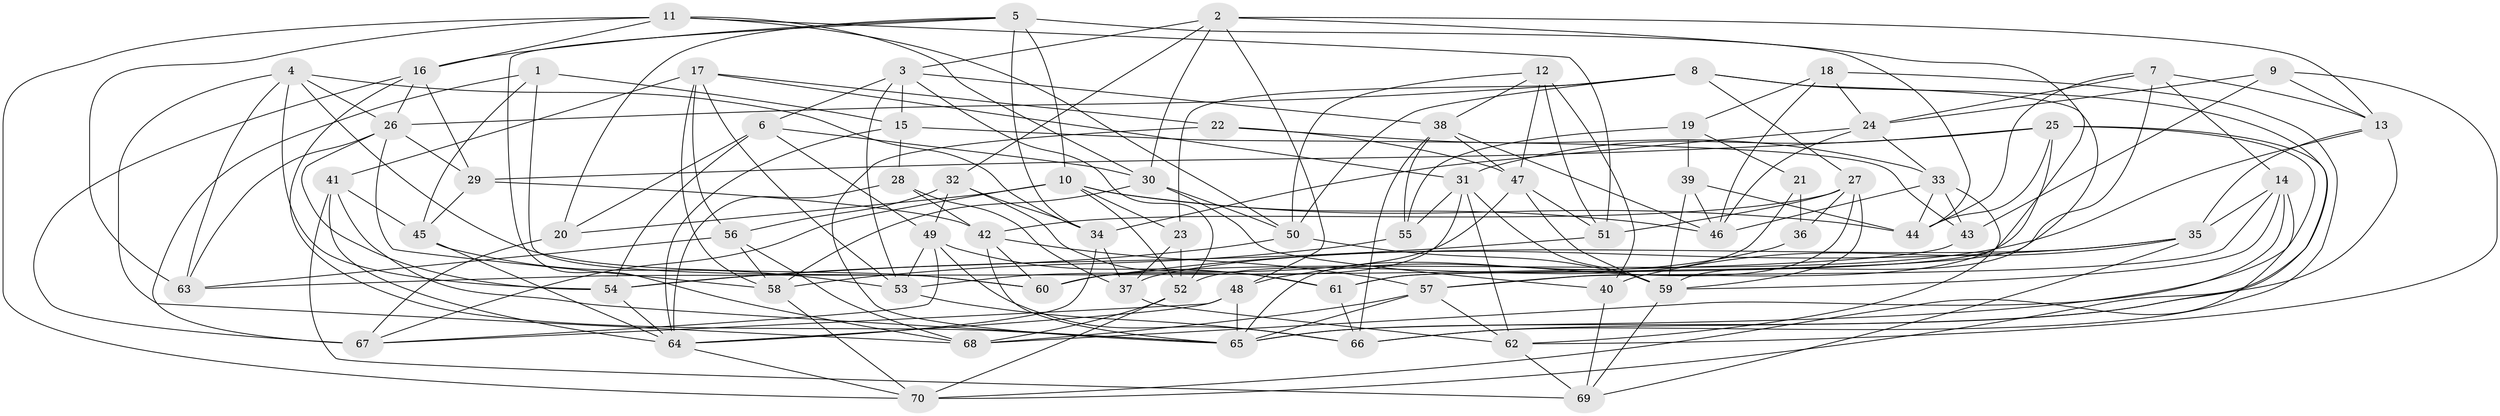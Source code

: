 // original degree distribution, {4: 1.0}
// Generated by graph-tools (version 1.1) at 2025/02/03/09/25 03:02:53]
// undirected, 70 vertices, 192 edges
graph export_dot {
graph [start="1"]
  node [color=gray90,style=filled];
  1;
  2;
  3;
  4;
  5;
  6;
  7;
  8;
  9;
  10;
  11;
  12;
  13;
  14;
  15;
  16;
  17;
  18;
  19;
  20;
  21;
  22;
  23;
  24;
  25;
  26;
  27;
  28;
  29;
  30;
  31;
  32;
  33;
  34;
  35;
  36;
  37;
  38;
  39;
  40;
  41;
  42;
  43;
  44;
  45;
  46;
  47;
  48;
  49;
  50;
  51;
  52;
  53;
  54;
  55;
  56;
  57;
  58;
  59;
  60;
  61;
  62;
  63;
  64;
  65;
  66;
  67;
  68;
  69;
  70;
  1 -- 15 [weight=1.0];
  1 -- 45 [weight=1.0];
  1 -- 60 [weight=1.0];
  1 -- 67 [weight=1.0];
  2 -- 3 [weight=1.0];
  2 -- 13 [weight=1.0];
  2 -- 30 [weight=1.0];
  2 -- 32 [weight=1.0];
  2 -- 48 [weight=1.0];
  2 -- 61 [weight=1.0];
  3 -- 6 [weight=1.0];
  3 -- 15 [weight=1.0];
  3 -- 38 [weight=1.0];
  3 -- 52 [weight=1.0];
  3 -- 53 [weight=1.0];
  4 -- 26 [weight=1.0];
  4 -- 34 [weight=1.0];
  4 -- 54 [weight=1.0];
  4 -- 60 [weight=1.0];
  4 -- 63 [weight=1.0];
  4 -- 68 [weight=1.0];
  5 -- 10 [weight=1.0];
  5 -- 16 [weight=1.0];
  5 -- 20 [weight=1.0];
  5 -- 34 [weight=1.0];
  5 -- 44 [weight=1.0];
  5 -- 68 [weight=1.0];
  6 -- 20 [weight=2.0];
  6 -- 30 [weight=1.0];
  6 -- 49 [weight=1.0];
  6 -- 54 [weight=1.0];
  7 -- 13 [weight=1.0];
  7 -- 14 [weight=1.0];
  7 -- 24 [weight=1.0];
  7 -- 44 [weight=1.0];
  7 -- 61 [weight=2.0];
  8 -- 23 [weight=1.0];
  8 -- 26 [weight=1.0];
  8 -- 27 [weight=1.0];
  8 -- 50 [weight=1.0];
  8 -- 59 [weight=1.0];
  8 -- 66 [weight=1.0];
  9 -- 13 [weight=1.0];
  9 -- 24 [weight=1.0];
  9 -- 43 [weight=1.0];
  9 -- 62 [weight=1.0];
  10 -- 20 [weight=2.0];
  10 -- 23 [weight=1.0];
  10 -- 44 [weight=1.0];
  10 -- 46 [weight=1.0];
  10 -- 52 [weight=1.0];
  10 -- 67 [weight=1.0];
  11 -- 16 [weight=1.0];
  11 -- 30 [weight=1.0];
  11 -- 50 [weight=1.0];
  11 -- 51 [weight=1.0];
  11 -- 63 [weight=1.0];
  11 -- 70 [weight=1.0];
  12 -- 38 [weight=1.0];
  12 -- 40 [weight=1.0];
  12 -- 47 [weight=1.0];
  12 -- 50 [weight=1.0];
  12 -- 51 [weight=2.0];
  13 -- 35 [weight=1.0];
  13 -- 60 [weight=1.0];
  13 -- 65 [weight=1.0];
  14 -- 35 [weight=1.0];
  14 -- 57 [weight=1.0];
  14 -- 59 [weight=1.0];
  14 -- 68 [weight=1.0];
  14 -- 70 [weight=1.0];
  15 -- 28 [weight=1.0];
  15 -- 43 [weight=2.0];
  15 -- 64 [weight=1.0];
  16 -- 26 [weight=1.0];
  16 -- 29 [weight=1.0];
  16 -- 65 [weight=1.0];
  16 -- 67 [weight=1.0];
  17 -- 22 [weight=1.0];
  17 -- 31 [weight=1.0];
  17 -- 41 [weight=1.0];
  17 -- 53 [weight=1.0];
  17 -- 56 [weight=1.0];
  17 -- 58 [weight=1.0];
  18 -- 19 [weight=1.0];
  18 -- 24 [weight=1.0];
  18 -- 46 [weight=1.0];
  18 -- 66 [weight=1.0];
  19 -- 21 [weight=3.0];
  19 -- 39 [weight=1.0];
  19 -- 55 [weight=1.0];
  20 -- 67 [weight=1.0];
  21 -- 36 [weight=2.0];
  21 -- 52 [weight=1.0];
  22 -- 33 [weight=1.0];
  22 -- 47 [weight=1.0];
  22 -- 65 [weight=1.0];
  23 -- 37 [weight=1.0];
  23 -- 52 [weight=1.0];
  24 -- 33 [weight=1.0];
  24 -- 34 [weight=1.0];
  24 -- 46 [weight=1.0];
  25 -- 29 [weight=1.0];
  25 -- 31 [weight=1.0];
  25 -- 44 [weight=1.0];
  25 -- 57 [weight=1.0];
  25 -- 65 [weight=1.0];
  25 -- 70 [weight=1.0];
  26 -- 29 [weight=2.0];
  26 -- 54 [weight=1.0];
  26 -- 58 [weight=1.0];
  26 -- 63 [weight=1.0];
  27 -- 36 [weight=1.0];
  27 -- 42 [weight=1.0];
  27 -- 51 [weight=1.0];
  27 -- 59 [weight=1.0];
  27 -- 65 [weight=1.0];
  28 -- 37 [weight=1.0];
  28 -- 42 [weight=1.0];
  28 -- 64 [weight=1.0];
  29 -- 42 [weight=1.0];
  29 -- 45 [weight=1.0];
  30 -- 40 [weight=1.0];
  30 -- 50 [weight=1.0];
  30 -- 58 [weight=1.0];
  31 -- 55 [weight=1.0];
  31 -- 59 [weight=1.0];
  31 -- 60 [weight=1.0];
  31 -- 62 [weight=1.0];
  32 -- 34 [weight=1.0];
  32 -- 49 [weight=1.0];
  32 -- 56 [weight=2.0];
  32 -- 61 [weight=1.0];
  33 -- 43 [weight=1.0];
  33 -- 44 [weight=1.0];
  33 -- 46 [weight=1.0];
  33 -- 62 [weight=1.0];
  34 -- 37 [weight=2.0];
  34 -- 64 [weight=2.0];
  35 -- 37 [weight=1.0];
  35 -- 40 [weight=1.0];
  35 -- 60 [weight=1.0];
  35 -- 69 [weight=1.0];
  36 -- 48 [weight=1.0];
  37 -- 62 [weight=1.0];
  38 -- 46 [weight=1.0];
  38 -- 47 [weight=1.0];
  38 -- 55 [weight=1.0];
  38 -- 66 [weight=1.0];
  39 -- 44 [weight=1.0];
  39 -- 46 [weight=1.0];
  39 -- 59 [weight=1.0];
  40 -- 69 [weight=1.0];
  41 -- 45 [weight=1.0];
  41 -- 64 [weight=1.0];
  41 -- 65 [weight=1.0];
  41 -- 69 [weight=2.0];
  42 -- 57 [weight=1.0];
  42 -- 60 [weight=1.0];
  42 -- 65 [weight=1.0];
  43 -- 63 [weight=2.0];
  45 -- 53 [weight=1.0];
  45 -- 64 [weight=2.0];
  47 -- 51 [weight=1.0];
  47 -- 53 [weight=1.0];
  47 -- 59 [weight=1.0];
  48 -- 64 [weight=1.0];
  48 -- 65 [weight=2.0];
  48 -- 67 [weight=1.0];
  49 -- 53 [weight=1.0];
  49 -- 61 [weight=1.0];
  49 -- 66 [weight=1.0];
  49 -- 67 [weight=1.0];
  50 -- 54 [weight=1.0];
  50 -- 59 [weight=1.0];
  51 -- 54 [weight=1.0];
  52 -- 68 [weight=1.0];
  52 -- 70 [weight=1.0];
  53 -- 66 [weight=1.0];
  54 -- 64 [weight=1.0];
  55 -- 58 [weight=1.0];
  56 -- 58 [weight=1.0];
  56 -- 63 [weight=1.0];
  56 -- 68 [weight=1.0];
  57 -- 62 [weight=1.0];
  57 -- 65 [weight=1.0];
  57 -- 68 [weight=1.0];
  58 -- 70 [weight=1.0];
  59 -- 69 [weight=1.0];
  61 -- 66 [weight=1.0];
  62 -- 69 [weight=1.0];
  64 -- 70 [weight=1.0];
}
